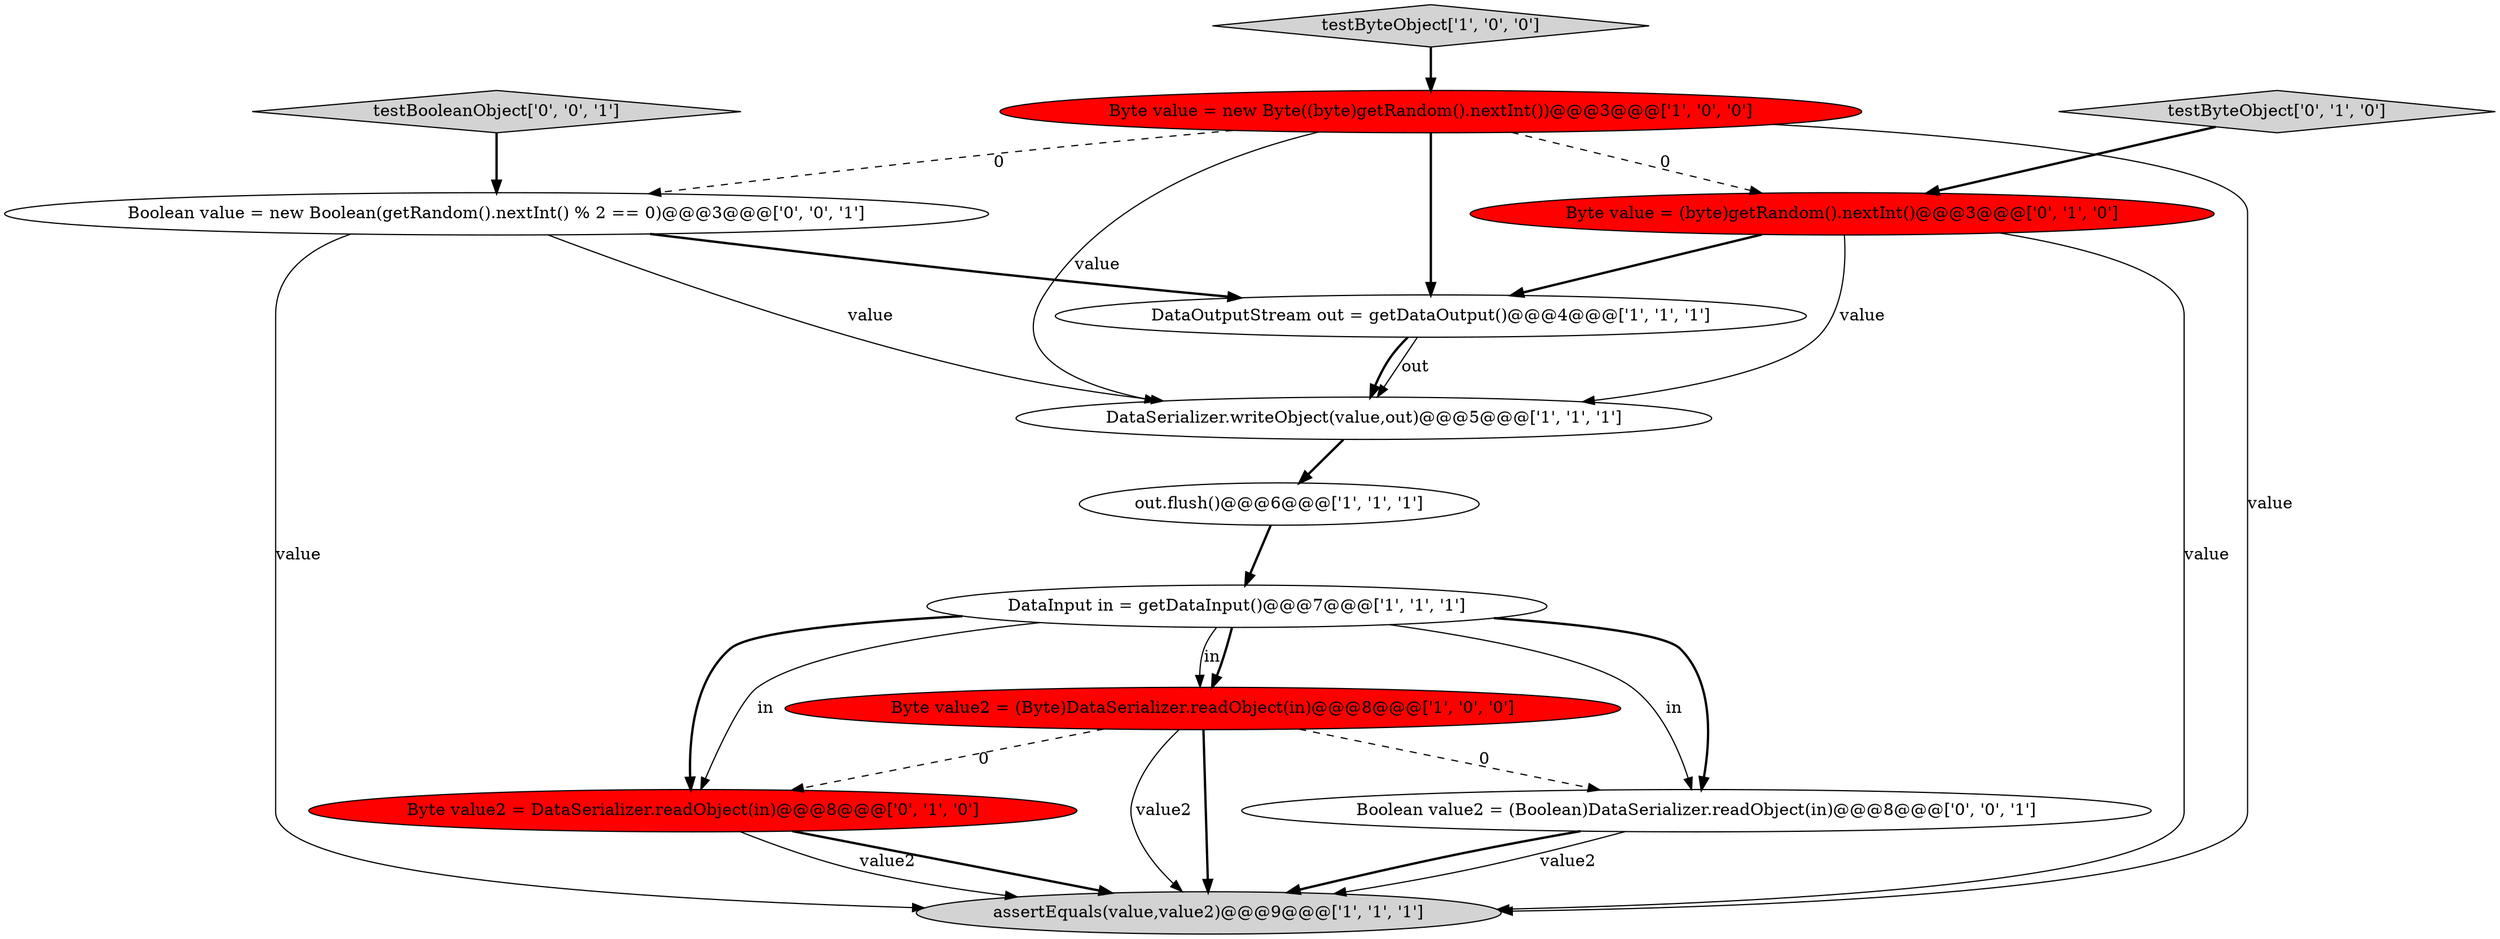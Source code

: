 digraph {
1 [style = filled, label = "DataOutputStream out = getDataOutput()@@@4@@@['1', '1', '1']", fillcolor = white, shape = ellipse image = "AAA0AAABBB1BBB"];
8 [style = filled, label = "testByteObject['0', '1', '0']", fillcolor = lightgray, shape = diamond image = "AAA0AAABBB2BBB"];
12 [style = filled, label = "testBooleanObject['0', '0', '1']", fillcolor = lightgray, shape = diamond image = "AAA0AAABBB3BBB"];
13 [style = filled, label = "Boolean value2 = (Boolean)DataSerializer.readObject(in)@@@8@@@['0', '0', '1']", fillcolor = white, shape = ellipse image = "AAA0AAABBB3BBB"];
10 [style = filled, label = "Byte value2 = DataSerializer.readObject(in)@@@8@@@['0', '1', '0']", fillcolor = red, shape = ellipse image = "AAA1AAABBB2BBB"];
7 [style = filled, label = "testByteObject['1', '0', '0']", fillcolor = lightgray, shape = diamond image = "AAA0AAABBB1BBB"];
0 [style = filled, label = "assertEquals(value,value2)@@@9@@@['1', '1', '1']", fillcolor = lightgray, shape = ellipse image = "AAA0AAABBB1BBB"];
3 [style = filled, label = "Byte value = new Byte((byte)getRandom().nextInt())@@@3@@@['1', '0', '0']", fillcolor = red, shape = ellipse image = "AAA1AAABBB1BBB"];
6 [style = filled, label = "out.flush()@@@6@@@['1', '1', '1']", fillcolor = white, shape = ellipse image = "AAA0AAABBB1BBB"];
2 [style = filled, label = "DataSerializer.writeObject(value,out)@@@5@@@['1', '1', '1']", fillcolor = white, shape = ellipse image = "AAA0AAABBB1BBB"];
4 [style = filled, label = "DataInput in = getDataInput()@@@7@@@['1', '1', '1']", fillcolor = white, shape = ellipse image = "AAA0AAABBB1BBB"];
5 [style = filled, label = "Byte value2 = (Byte)DataSerializer.readObject(in)@@@8@@@['1', '0', '0']", fillcolor = red, shape = ellipse image = "AAA1AAABBB1BBB"];
9 [style = filled, label = "Byte value = (byte)getRandom().nextInt()@@@3@@@['0', '1', '0']", fillcolor = red, shape = ellipse image = "AAA1AAABBB2BBB"];
11 [style = filled, label = "Boolean value = new Boolean(getRandom().nextInt() % 2 == 0)@@@3@@@['0', '0', '1']", fillcolor = white, shape = ellipse image = "AAA0AAABBB3BBB"];
5->13 [style = dashed, label="0"];
4->10 [style = bold, label=""];
3->1 [style = bold, label=""];
11->2 [style = solid, label="value"];
5->0 [style = solid, label="value2"];
11->1 [style = bold, label=""];
9->0 [style = solid, label="value"];
2->6 [style = bold, label=""];
3->2 [style = solid, label="value"];
4->13 [style = bold, label=""];
12->11 [style = bold, label=""];
4->13 [style = solid, label="in"];
13->0 [style = solid, label="value2"];
1->2 [style = solid, label="out"];
7->3 [style = bold, label=""];
4->5 [style = solid, label="in"];
6->4 [style = bold, label=""];
5->0 [style = bold, label=""];
3->9 [style = dashed, label="0"];
5->10 [style = dashed, label="0"];
11->0 [style = solid, label="value"];
10->0 [style = bold, label=""];
8->9 [style = bold, label=""];
1->2 [style = bold, label=""];
4->10 [style = solid, label="in"];
10->0 [style = solid, label="value2"];
9->1 [style = bold, label=""];
9->2 [style = solid, label="value"];
3->0 [style = solid, label="value"];
4->5 [style = bold, label=""];
3->11 [style = dashed, label="0"];
13->0 [style = bold, label=""];
}
